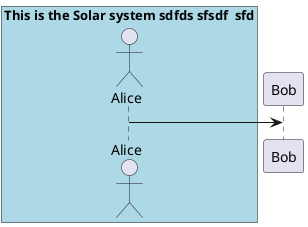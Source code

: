 {
  "sha1": "tgk3zvq1qv26j4o0nukcmd6lqkv0w3d",
  "insertion": {
    "when": "2024-06-04T17:28:46.201Z",
    "user": "plantuml@gmail.com"
  }
}
@startuml
box "This is the Solar system sdfds sfsdf  sfd" #LightBlue
actor Alice
end box
participant Bob

Alice -> Bob
@enduml
